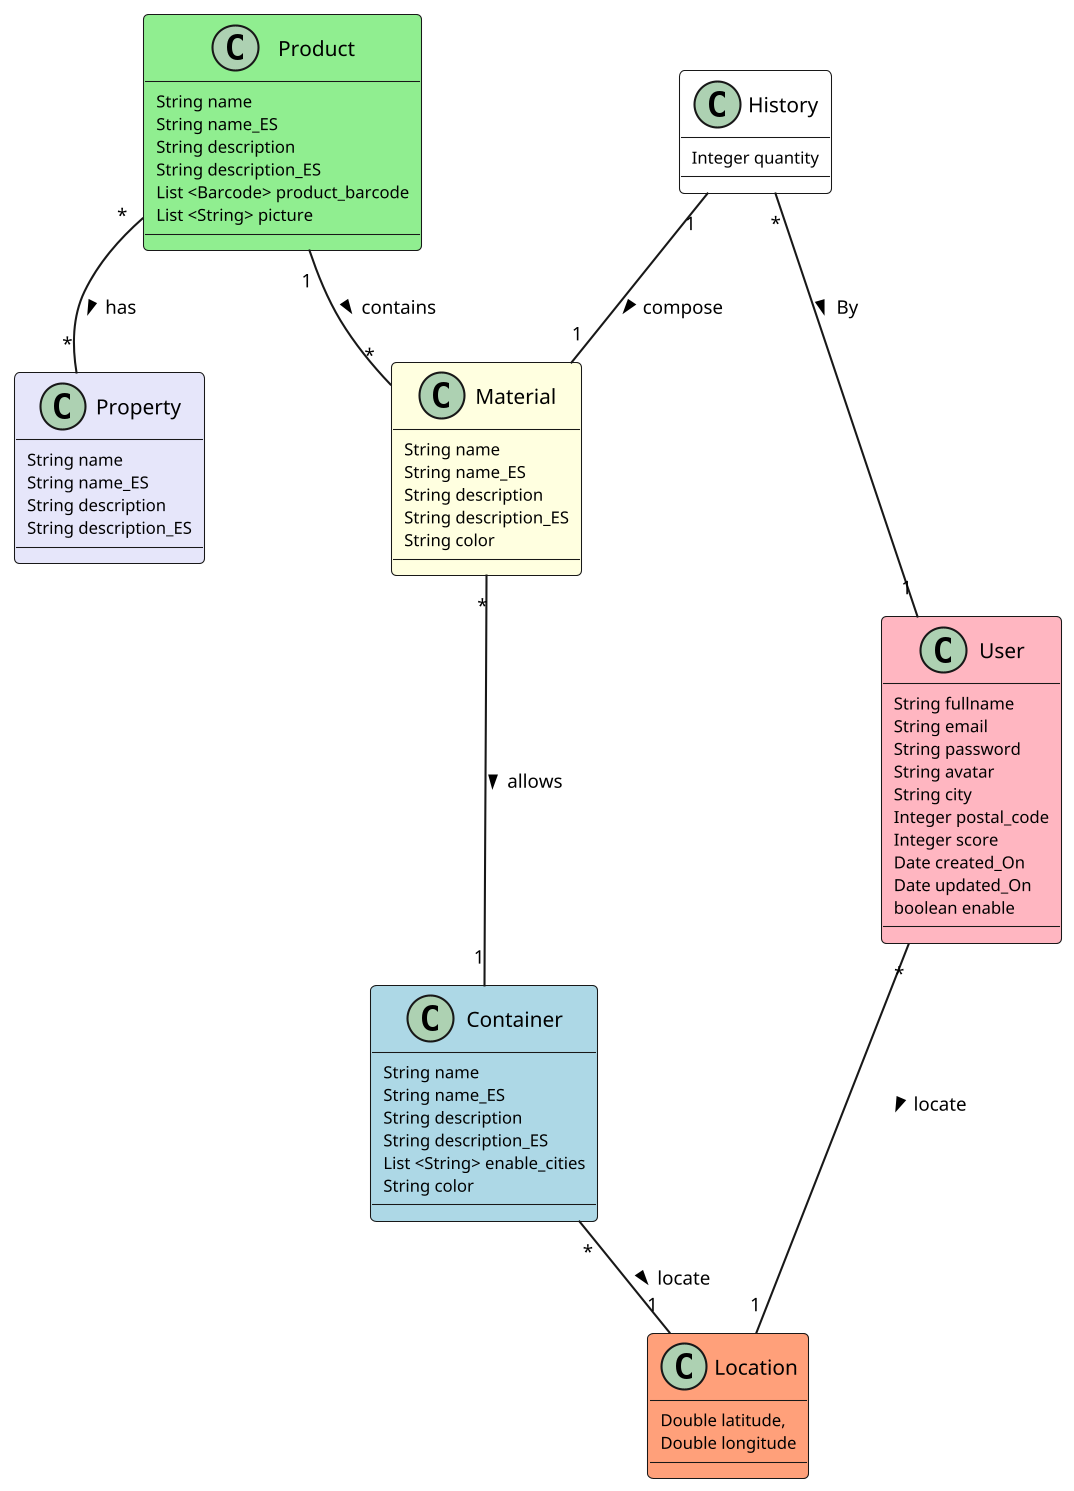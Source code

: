 @startuml
skinparam dpi 200
skinparam classAttributeFontSize 8
skinparam classArrowFontSize 9
skinparam classFontSize 10
skinparam nodesep 90
skinparam ranksep 40
hide stereotype
skinparam class {
	BackgroundColor White
	BackgroundColor<<User>> LightPink
	BackgroundColor<<Container>> LightBlue
	BackgroundColor<<Product>> LightGreen
	BackgroundColor<<Material>> LightYellow
    BackgroundColor<<Size>> Crimson
	BackgroundColor<<Location>> LightSalmon
	BackgroundColor<<Property>> Lavender
}

class User <<User>>{
	String fullname
	String email
	String password
	String avatar
	String city
	Integer postal_code
	Integer score
	Date created_On
	Date updated_On
	boolean enable
}

class Location <<Location>>{
	Double latitude,
	Double longitude
}

class Material <<Material>>{
	String name
	String name_ES
	String description
	String description_ES
	String color
}

class Container <<Container>>{
	String name
	String name_ES
	String description
	String description_ES
	List <String> enable_cities
	String color
}

class Product<<Product>>{
	String name
	String name_ES
	String description
	String description_ES
	List <Barcode> product_barcode
	List <String> picture
}

class Property <<Property>>{
	String name
	String name_ES
	String description
	String description_ES
}

class History <<History>>{
	Integer quantity
}

History "*"-- "1" User: By >
History "1" -- "1" Material: compose >
Product "1" -- "*" Material: contains >
Product "*" -- "*" Property: has >
User "*" -- "1" Location: locate >
Material "*" -- "1" Container: allows >
Container"*" -- "1" Location: locate >
@enduml